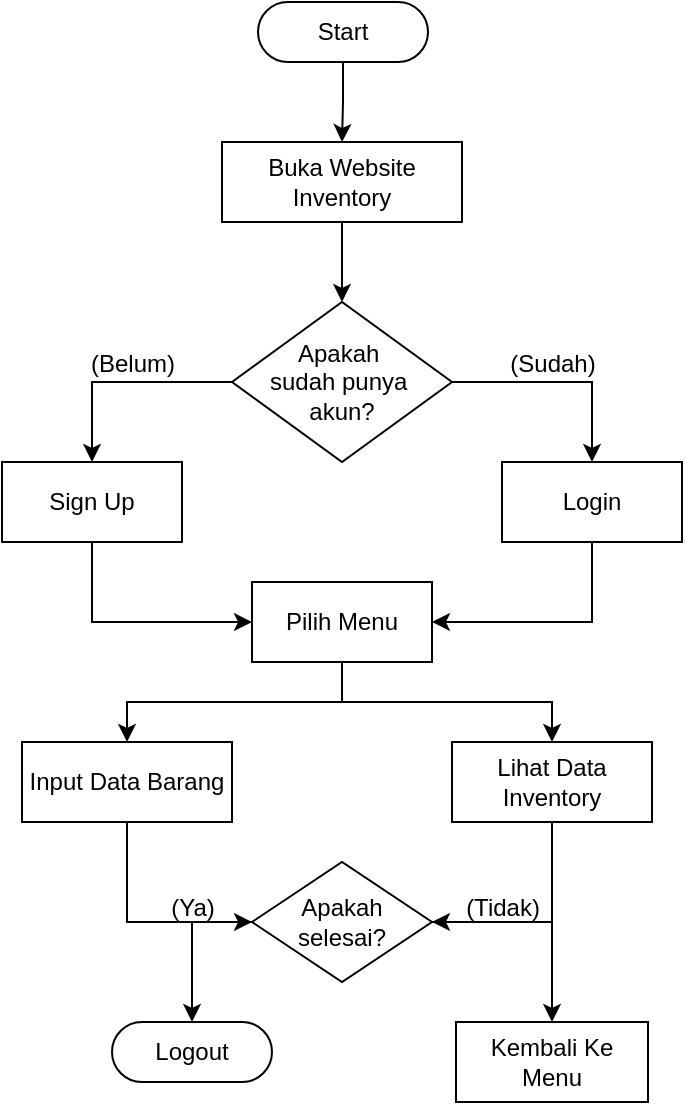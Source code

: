 <mxfile version="26.2.14">
  <diagram name="Page-1" id="8rayPu1Pozd3KVa7A8BL">
    <mxGraphModel dx="922" dy="504" grid="1" gridSize="10" guides="1" tooltips="1" connect="1" arrows="1" fold="1" page="1" pageScale="1" pageWidth="827" pageHeight="1169" math="0" shadow="0">
      <root>
        <mxCell id="0" />
        <mxCell id="1" parent="0" />
        <mxCell id="7671657Io0qio1-mGw3Y-3" value="" style="edgeStyle=orthogonalEdgeStyle;rounded=0;orthogonalLoop=1;jettySize=auto;html=1;" edge="1" parent="1" source="7671657Io0qio1-mGw3Y-1" target="7671657Io0qio1-mGw3Y-2">
          <mxGeometry relative="1" as="geometry" />
        </mxCell>
        <mxCell id="7671657Io0qio1-mGw3Y-1" value="Start" style="rounded=1;whiteSpace=wrap;html=1;arcSize=50;" vertex="1" parent="1">
          <mxGeometry x="318" y="50" width="85" height="30" as="geometry" />
        </mxCell>
        <mxCell id="7671657Io0qio1-mGw3Y-5" value="" style="edgeStyle=orthogonalEdgeStyle;rounded=0;orthogonalLoop=1;jettySize=auto;html=1;" edge="1" parent="1" source="7671657Io0qio1-mGw3Y-2" target="7671657Io0qio1-mGw3Y-4">
          <mxGeometry relative="1" as="geometry" />
        </mxCell>
        <mxCell id="7671657Io0qio1-mGw3Y-2" value="Buka Website Inventory" style="rounded=1;whiteSpace=wrap;html=1;arcSize=0;" vertex="1" parent="1">
          <mxGeometry x="300" y="120" width="120" height="40" as="geometry" />
        </mxCell>
        <mxCell id="7671657Io0qio1-mGw3Y-7" value="" style="edgeStyle=orthogonalEdgeStyle;rounded=0;orthogonalLoop=1;jettySize=auto;html=1;entryX=0.5;entryY=0;entryDx=0;entryDy=0;" edge="1" parent="1" source="7671657Io0qio1-mGw3Y-4" target="7671657Io0qio1-mGw3Y-6">
          <mxGeometry relative="1" as="geometry" />
        </mxCell>
        <mxCell id="7671657Io0qio1-mGw3Y-9" value="" style="edgeStyle=orthogonalEdgeStyle;rounded=0;orthogonalLoop=1;jettySize=auto;html=1;entryX=0.5;entryY=0;entryDx=0;entryDy=0;" edge="1" parent="1" source="7671657Io0qio1-mGw3Y-4" target="7671657Io0qio1-mGw3Y-8">
          <mxGeometry relative="1" as="geometry" />
        </mxCell>
        <mxCell id="7671657Io0qio1-mGw3Y-4" value="Apakah&amp;nbsp;&lt;div&gt;sudah punya&amp;nbsp;&lt;/div&gt;&lt;div&gt;akun?&lt;/div&gt;" style="rhombus;whiteSpace=wrap;html=1;rounded=1;arcSize=0;" vertex="1" parent="1">
          <mxGeometry x="305" y="200" width="110" height="80" as="geometry" />
        </mxCell>
        <mxCell id="7671657Io0qio1-mGw3Y-12" style="edgeStyle=orthogonalEdgeStyle;rounded=0;orthogonalLoop=1;jettySize=auto;html=1;entryX=1;entryY=0.5;entryDx=0;entryDy=0;exitX=0.5;exitY=1;exitDx=0;exitDy=0;" edge="1" parent="1" source="7671657Io0qio1-mGw3Y-6" target="7671657Io0qio1-mGw3Y-10">
          <mxGeometry relative="1" as="geometry" />
        </mxCell>
        <mxCell id="7671657Io0qio1-mGw3Y-6" value="Login" style="whiteSpace=wrap;html=1;rounded=1;arcSize=0;" vertex="1" parent="1">
          <mxGeometry x="440" y="280" width="90" height="40" as="geometry" />
        </mxCell>
        <mxCell id="7671657Io0qio1-mGw3Y-11" value="" style="edgeStyle=orthogonalEdgeStyle;rounded=0;orthogonalLoop=1;jettySize=auto;html=1;entryX=0;entryY=0.5;entryDx=0;entryDy=0;exitX=0.5;exitY=1;exitDx=0;exitDy=0;" edge="1" parent="1" source="7671657Io0qio1-mGw3Y-8" target="7671657Io0qio1-mGw3Y-10">
          <mxGeometry relative="1" as="geometry" />
        </mxCell>
        <mxCell id="7671657Io0qio1-mGw3Y-8" value="Sign Up" style="whiteSpace=wrap;html=1;rounded=1;arcSize=0;" vertex="1" parent="1">
          <mxGeometry x="190" y="280" width="90" height="40" as="geometry" />
        </mxCell>
        <mxCell id="7671657Io0qio1-mGw3Y-16" value="" style="edgeStyle=orthogonalEdgeStyle;rounded=0;orthogonalLoop=1;jettySize=auto;html=1;exitX=0.5;exitY=1;exitDx=0;exitDy=0;" edge="1" parent="1" source="7671657Io0qio1-mGw3Y-10" target="7671657Io0qio1-mGw3Y-15">
          <mxGeometry relative="1" as="geometry" />
        </mxCell>
        <mxCell id="7671657Io0qio1-mGw3Y-18" value="" style="edgeStyle=orthogonalEdgeStyle;rounded=0;orthogonalLoop=1;jettySize=auto;html=1;exitX=0.5;exitY=1;exitDx=0;exitDy=0;" edge="1" parent="1" source="7671657Io0qio1-mGw3Y-10" target="7671657Io0qio1-mGw3Y-17">
          <mxGeometry relative="1" as="geometry" />
        </mxCell>
        <mxCell id="7671657Io0qio1-mGw3Y-10" value="Pilih Menu" style="whiteSpace=wrap;html=1;rounded=1;arcSize=0;" vertex="1" parent="1">
          <mxGeometry x="315" y="340" width="90" height="40" as="geometry" />
        </mxCell>
        <mxCell id="7671657Io0qio1-mGw3Y-13" value="(Sudah)" style="text;html=1;align=center;verticalAlign=middle;resizable=0;points=[];autosize=1;strokeColor=none;fillColor=none;" vertex="1" parent="1">
          <mxGeometry x="430" y="216" width="70" height="30" as="geometry" />
        </mxCell>
        <mxCell id="7671657Io0qio1-mGw3Y-14" value="(Belum)" style="text;html=1;align=center;verticalAlign=middle;resizable=0;points=[];autosize=1;strokeColor=none;fillColor=none;" vertex="1" parent="1">
          <mxGeometry x="220" y="216" width="70" height="30" as="geometry" />
        </mxCell>
        <mxCell id="7671657Io0qio1-mGw3Y-21" style="edgeStyle=orthogonalEdgeStyle;rounded=0;orthogonalLoop=1;jettySize=auto;html=1;entryX=1;entryY=0.5;entryDx=0;entryDy=0;exitX=0.5;exitY=1;exitDx=0;exitDy=0;" edge="1" parent="1" source="7671657Io0qio1-mGw3Y-15" target="7671657Io0qio1-mGw3Y-19">
          <mxGeometry relative="1" as="geometry" />
        </mxCell>
        <mxCell id="7671657Io0qio1-mGw3Y-15" value="Lihat Data Inventory" style="whiteSpace=wrap;html=1;rounded=1;arcSize=0;" vertex="1" parent="1">
          <mxGeometry x="415" y="420" width="100" height="40" as="geometry" />
        </mxCell>
        <mxCell id="7671657Io0qio1-mGw3Y-20" value="" style="edgeStyle=orthogonalEdgeStyle;rounded=0;orthogonalLoop=1;jettySize=auto;html=1;exitX=0.5;exitY=1;exitDx=0;exitDy=0;entryX=0;entryY=0.5;entryDx=0;entryDy=0;" edge="1" parent="1" source="7671657Io0qio1-mGw3Y-17" target="7671657Io0qio1-mGw3Y-19">
          <mxGeometry relative="1" as="geometry" />
        </mxCell>
        <mxCell id="7671657Io0qio1-mGw3Y-17" value="Input Data Barang" style="whiteSpace=wrap;html=1;rounded=1;arcSize=0;" vertex="1" parent="1">
          <mxGeometry x="200" y="420" width="105" height="40" as="geometry" />
        </mxCell>
        <mxCell id="7671657Io0qio1-mGw3Y-25" value="" style="edgeStyle=orthogonalEdgeStyle;rounded=0;orthogonalLoop=1;jettySize=auto;html=1;" edge="1" parent="1" source="7671657Io0qio1-mGw3Y-19" target="7671657Io0qio1-mGw3Y-24">
          <mxGeometry relative="1" as="geometry" />
        </mxCell>
        <mxCell id="7671657Io0qio1-mGw3Y-27" value="" style="edgeStyle=orthogonalEdgeStyle;rounded=0;orthogonalLoop=1;jettySize=auto;html=1;exitX=0;exitY=0.5;exitDx=0;exitDy=0;" edge="1" parent="1" source="7671657Io0qio1-mGw3Y-19" target="7671657Io0qio1-mGw3Y-26">
          <mxGeometry relative="1" as="geometry" />
        </mxCell>
        <mxCell id="7671657Io0qio1-mGw3Y-19" value="Apakah selesai?" style="rhombus;whiteSpace=wrap;html=1;rounded=1;arcSize=0;" vertex="1" parent="1">
          <mxGeometry x="315" y="480" width="90" height="60" as="geometry" />
        </mxCell>
        <mxCell id="7671657Io0qio1-mGw3Y-22" value="(Tidak)" style="text;html=1;align=center;verticalAlign=middle;resizable=0;points=[];autosize=1;strokeColor=none;fillColor=none;" vertex="1" parent="1">
          <mxGeometry x="410" y="488" width="60" height="30" as="geometry" />
        </mxCell>
        <mxCell id="7671657Io0qio1-mGw3Y-23" value="(Ya)" style="text;html=1;align=center;verticalAlign=middle;resizable=0;points=[];autosize=1;strokeColor=none;fillColor=none;" vertex="1" parent="1">
          <mxGeometry x="260" y="488" width="50" height="30" as="geometry" />
        </mxCell>
        <mxCell id="7671657Io0qio1-mGw3Y-24" value="Kembali Ke Menu" style="whiteSpace=wrap;html=1;rounded=1;arcSize=0;" vertex="1" parent="1">
          <mxGeometry x="417" y="560" width="96" height="40" as="geometry" />
        </mxCell>
        <mxCell id="7671657Io0qio1-mGw3Y-26" value="Logout" style="whiteSpace=wrap;html=1;rounded=1;arcSize=50;" vertex="1" parent="1">
          <mxGeometry x="245" y="560" width="80" height="30" as="geometry" />
        </mxCell>
        <mxCell id="7671657Io0qio1-mGw3Y-28" style="edgeStyle=orthogonalEdgeStyle;rounded=0;orthogonalLoop=1;jettySize=auto;html=1;exitX=0.5;exitY=1;exitDx=0;exitDy=0;" edge="1" parent="1" source="7671657Io0qio1-mGw3Y-26" target="7671657Io0qio1-mGw3Y-26">
          <mxGeometry relative="1" as="geometry" />
        </mxCell>
      </root>
    </mxGraphModel>
  </diagram>
</mxfile>
